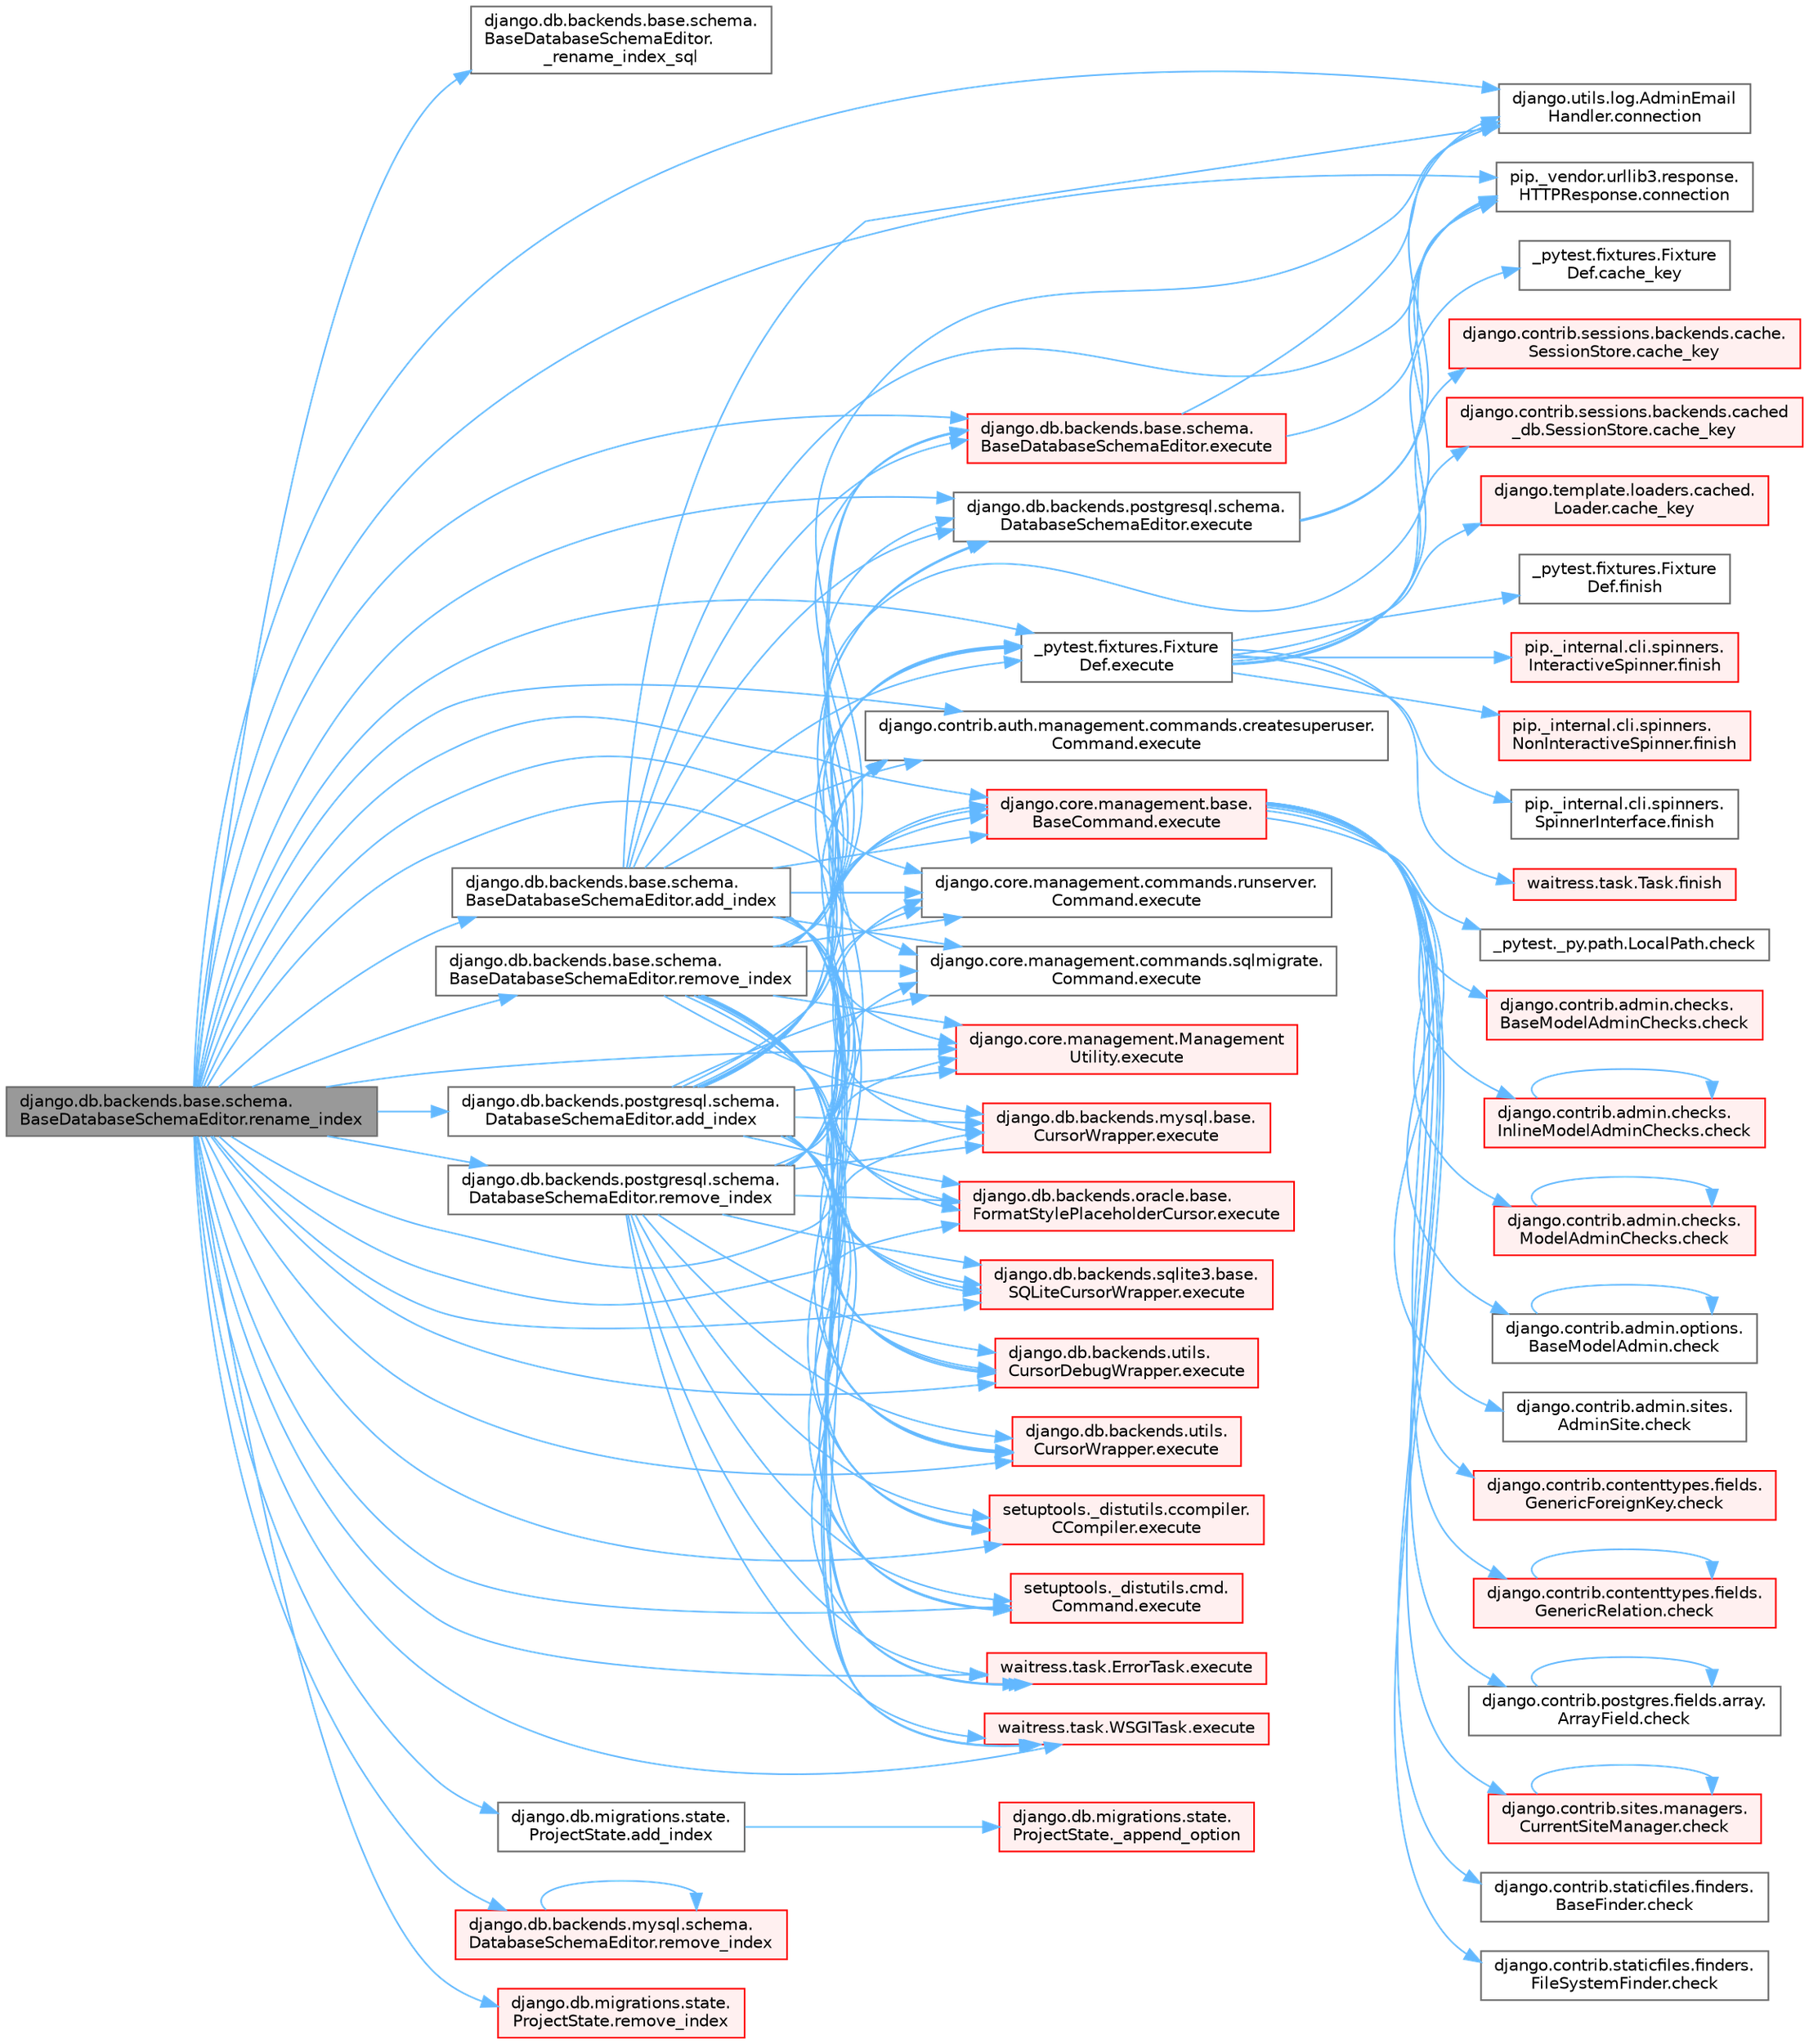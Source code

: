 digraph "django.db.backends.base.schema.BaseDatabaseSchemaEditor.rename_index"
{
 // LATEX_PDF_SIZE
  bgcolor="transparent";
  edge [fontname=Helvetica,fontsize=10,labelfontname=Helvetica,labelfontsize=10];
  node [fontname=Helvetica,fontsize=10,shape=box,height=0.2,width=0.4];
  rankdir="LR";
  Node1 [id="Node000001",label="django.db.backends.base.schema.\lBaseDatabaseSchemaEditor.rename_index",height=0.2,width=0.4,color="gray40", fillcolor="grey60", style="filled", fontcolor="black",tooltip=" "];
  Node1 -> Node2 [id="edge1_Node000001_Node000002",color="steelblue1",style="solid",tooltip=" "];
  Node2 [id="Node000002",label="django.db.backends.base.schema.\lBaseDatabaseSchemaEditor.\l_rename_index_sql",height=0.2,width=0.4,color="grey40", fillcolor="white", style="filled",URL="$classdjango_1_1db_1_1backends_1_1base_1_1schema_1_1_base_database_schema_editor.html#a057c4756bd1d2517aad9a6a2e565045f",tooltip=" "];
  Node1 -> Node3 [id="edge2_Node000001_Node000003",color="steelblue1",style="solid",tooltip=" "];
  Node3 [id="Node000003",label="django.db.backends.base.schema.\lBaseDatabaseSchemaEditor.add_index",height=0.2,width=0.4,color="grey40", fillcolor="white", style="filled",URL="$classdjango_1_1db_1_1backends_1_1base_1_1schema_1_1_base_database_schema_editor.html#abc2d41f83d865510442ebead47b3ed96",tooltip=" "];
  Node3 -> Node4 [id="edge3_Node000003_Node000004",color="steelblue1",style="solid",tooltip=" "];
  Node4 [id="Node000004",label="django.utils.log.AdminEmail\lHandler.connection",height=0.2,width=0.4,color="grey40", fillcolor="white", style="filled",URL="$classdjango_1_1utils_1_1log_1_1_admin_email_handler.html#a545b5f7ec55a857fe1ca7836814a0760",tooltip=" "];
  Node3 -> Node5 [id="edge4_Node000003_Node000005",color="steelblue1",style="solid",tooltip=" "];
  Node5 [id="Node000005",label="pip._vendor.urllib3.response.\lHTTPResponse.connection",height=0.2,width=0.4,color="grey40", fillcolor="white", style="filled",URL="$classpip_1_1__vendor_1_1urllib3_1_1response_1_1_h_t_t_p_response.html#a9002314624685de3bbf9b84bdc87fef8",tooltip=" "];
  Node3 -> Node6 [id="edge5_Node000003_Node000006",color="steelblue1",style="solid",tooltip=" "];
  Node6 [id="Node000006",label="_pytest.fixtures.Fixture\lDef.execute",height=0.2,width=0.4,color="grey40", fillcolor="white", style="filled",URL="$class__pytest_1_1fixtures_1_1_fixture_def.html#ac27e0caaadd6404ffc2715216b643993",tooltip=" "];
  Node6 -> Node7 [id="edge6_Node000006_Node000007",color="steelblue1",style="solid",tooltip=" "];
  Node7 [id="Node000007",label="_pytest.fixtures.Fixture\lDef.cache_key",height=0.2,width=0.4,color="grey40", fillcolor="white", style="filled",URL="$class__pytest_1_1fixtures_1_1_fixture_def.html#ad3f8a8a2b9cfb9282c8c3ddff700ccdd",tooltip=" "];
  Node6 -> Node8 [id="edge7_Node000006_Node000008",color="steelblue1",style="solid",tooltip=" "];
  Node8 [id="Node000008",label="django.contrib.sessions.backends.cache.\lSessionStore.cache_key",height=0.2,width=0.4,color="red", fillcolor="#FFF0F0", style="filled",URL="$classdjango_1_1contrib_1_1sessions_1_1backends_1_1cache_1_1_session_store.html#aaad1a2e0950477787b815baa4327f739",tooltip=" "];
  Node6 -> Node2885 [id="edge8_Node000006_Node002885",color="steelblue1",style="solid",tooltip=" "];
  Node2885 [id="Node002885",label="django.contrib.sessions.backends.cached\l_db.SessionStore.cache_key",height=0.2,width=0.4,color="red", fillcolor="#FFF0F0", style="filled",URL="$classdjango_1_1contrib_1_1sessions_1_1backends_1_1cached__db_1_1_session_store.html#a9fc2ec7b2fb96dbebea8592f2618eda0",tooltip=" "];
  Node6 -> Node2886 [id="edge9_Node000006_Node002886",color="steelblue1",style="solid",tooltip=" "];
  Node2886 [id="Node002886",label="django.template.loaders.cached.\lLoader.cache_key",height=0.2,width=0.4,color="red", fillcolor="#FFF0F0", style="filled",URL="$classdjango_1_1template_1_1loaders_1_1cached_1_1_loader.html#a85358b9120d3b332aad464ab17e92e0f",tooltip=" "];
  Node6 -> Node4521 [id="edge10_Node000006_Node004521",color="steelblue1",style="solid",tooltip=" "];
  Node4521 [id="Node004521",label="_pytest.fixtures.Fixture\lDef.finish",height=0.2,width=0.4,color="grey40", fillcolor="white", style="filled",URL="$class__pytest_1_1fixtures_1_1_fixture_def.html#adc58c655bc10cbc7203fd272fa72742a",tooltip=" "];
  Node6 -> Node4522 [id="edge11_Node000006_Node004522",color="steelblue1",style="solid",tooltip=" "];
  Node4522 [id="Node004522",label="pip._internal.cli.spinners.\lInteractiveSpinner.finish",height=0.2,width=0.4,color="red", fillcolor="#FFF0F0", style="filled",URL="$classpip_1_1__internal_1_1cli_1_1spinners_1_1_interactive_spinner.html#aa8e59d36acbf1a072233ae62dbea45d6",tooltip=" "];
  Node6 -> Node4523 [id="edge12_Node000006_Node004523",color="steelblue1",style="solid",tooltip=" "];
  Node4523 [id="Node004523",label="pip._internal.cli.spinners.\lNonInteractiveSpinner.finish",height=0.2,width=0.4,color="red", fillcolor="#FFF0F0", style="filled",URL="$classpip_1_1__internal_1_1cli_1_1spinners_1_1_non_interactive_spinner.html#ab9e9471a0386ea2534995b8542690626",tooltip=" "];
  Node6 -> Node4526 [id="edge13_Node000006_Node004526",color="steelblue1",style="solid",tooltip=" "];
  Node4526 [id="Node004526",label="pip._internal.cli.spinners.\lSpinnerInterface.finish",height=0.2,width=0.4,color="grey40", fillcolor="white", style="filled",URL="$classpip_1_1__internal_1_1cli_1_1spinners_1_1_spinner_interface.html#aa68c13d395603a63a6d129ff04f8e843",tooltip=" "];
  Node6 -> Node4527 [id="edge14_Node000006_Node004527",color="steelblue1",style="solid",tooltip=" "];
  Node4527 [id="Node004527",label="waitress.task.Task.finish",height=0.2,width=0.4,color="red", fillcolor="#FFF0F0", style="filled",URL="$classwaitress_1_1task_1_1_task.html#a1e94739ac27e14a159d0e17c6d3e54b2",tooltip=" "];
  Node3 -> Node3951 [id="edge15_Node000003_Node003951",color="steelblue1",style="solid",tooltip=" "];
  Node3951 [id="Node003951",label="django.contrib.auth.management.commands.createsuperuser.\lCommand.execute",height=0.2,width=0.4,color="grey40", fillcolor="white", style="filled",URL="$classdjango_1_1contrib_1_1auth_1_1management_1_1commands_1_1createsuperuser_1_1_command.html#a4dc8ad9953fcae01a4c61c32fe4c6540",tooltip=" "];
  Node3 -> Node3952 [id="edge16_Node000003_Node003952",color="steelblue1",style="solid",tooltip=" "];
  Node3952 [id="Node003952",label="django.core.management.base.\lBaseCommand.execute",height=0.2,width=0.4,color="red", fillcolor="#FFF0F0", style="filled",URL="$classdjango_1_1core_1_1management_1_1base_1_1_base_command.html#a5621c1fb51be6a2deff6777d90c25ee0",tooltip=" "];
  Node3952 -> Node14 [id="edge17_Node003952_Node000014",color="steelblue1",style="solid",tooltip=" "];
  Node14 [id="Node000014",label="_pytest._py.path.LocalPath.check",height=0.2,width=0.4,color="grey40", fillcolor="white", style="filled",URL="$class__pytest_1_1__py_1_1path_1_1_local_path.html#a4b987fb8998938ae4a5f4ed6aebf69ea",tooltip=" "];
  Node3952 -> Node15 [id="edge18_Node003952_Node000015",color="steelblue1",style="solid",tooltip=" "];
  Node15 [id="Node000015",label="django.contrib.admin.checks.\lBaseModelAdminChecks.check",height=0.2,width=0.4,color="red", fillcolor="#FFF0F0", style="filled",URL="$classdjango_1_1contrib_1_1admin_1_1checks_1_1_base_model_admin_checks.html#a11595bf2b8d59e96fee553e518494d6d",tooltip=" "];
  Node3952 -> Node48 [id="edge19_Node003952_Node000048",color="steelblue1",style="solid",tooltip=" "];
  Node48 [id="Node000048",label="django.contrib.admin.checks.\lInlineModelAdminChecks.check",height=0.2,width=0.4,color="red", fillcolor="#FFF0F0", style="filled",URL="$classdjango_1_1contrib_1_1admin_1_1checks_1_1_inline_model_admin_checks.html#acdf096659f73e5facb970e774e61f7cc",tooltip=" "];
  Node48 -> Node48 [id="edge20_Node000048_Node000048",color="steelblue1",style="solid",tooltip=" "];
  Node3952 -> Node57 [id="edge21_Node003952_Node000057",color="steelblue1",style="solid",tooltip=" "];
  Node57 [id="Node000057",label="django.contrib.admin.checks.\lModelAdminChecks.check",height=0.2,width=0.4,color="red", fillcolor="#FFF0F0", style="filled",URL="$classdjango_1_1contrib_1_1admin_1_1checks_1_1_model_admin_checks.html#afedbd9df38a2915eb0a5a9cea0731bc3",tooltip=" "];
  Node57 -> Node57 [id="edge22_Node000057_Node000057",color="steelblue1",style="solid",tooltip=" "];
  Node3952 -> Node77 [id="edge23_Node003952_Node000077",color="steelblue1",style="solid",tooltip=" "];
  Node77 [id="Node000077",label="django.contrib.admin.options.\lBaseModelAdmin.check",height=0.2,width=0.4,color="grey40", fillcolor="white", style="filled",URL="$classdjango_1_1contrib_1_1admin_1_1options_1_1_base_model_admin.html#af32f399c528a3e552e7518976cc41a5b",tooltip=" "];
  Node77 -> Node77 [id="edge24_Node000077_Node000077",color="steelblue1",style="solid",tooltip=" "];
  Node3952 -> Node78 [id="edge25_Node003952_Node000078",color="steelblue1",style="solid",tooltip=" "];
  Node78 [id="Node000078",label="django.contrib.admin.sites.\lAdminSite.check",height=0.2,width=0.4,color="grey40", fillcolor="white", style="filled",URL="$classdjango_1_1contrib_1_1admin_1_1sites_1_1_admin_site.html#aefedadd8ec4a978001a8182443f0a75e",tooltip=" "];
  Node3952 -> Node79 [id="edge26_Node003952_Node000079",color="steelblue1",style="solid",tooltip=" "];
  Node79 [id="Node000079",label="django.contrib.contenttypes.fields.\lGenericForeignKey.check",height=0.2,width=0.4,color="red", fillcolor="#FFF0F0", style="filled",URL="$classdjango_1_1contrib_1_1contenttypes_1_1fields_1_1_generic_foreign_key.html#a825d4540a94bc23ef0ce2a03f4ddb7fc",tooltip=" "];
  Node3952 -> Node789 [id="edge27_Node003952_Node000789",color="steelblue1",style="solid",tooltip=" "];
  Node789 [id="Node000789",label="django.contrib.contenttypes.fields.\lGenericRelation.check",height=0.2,width=0.4,color="red", fillcolor="#FFF0F0", style="filled",URL="$classdjango_1_1contrib_1_1contenttypes_1_1fields_1_1_generic_relation.html#a45d009ec3d4930825210c7ec1bc16cac",tooltip=" "];
  Node789 -> Node789 [id="edge28_Node000789_Node000789",color="steelblue1",style="solid",tooltip=" "];
  Node3952 -> Node793 [id="edge29_Node003952_Node000793",color="steelblue1",style="solid",tooltip=" "];
  Node793 [id="Node000793",label="django.contrib.postgres.fields.array.\lArrayField.check",height=0.2,width=0.4,color="grey40", fillcolor="white", style="filled",URL="$classdjango_1_1contrib_1_1postgres_1_1fields_1_1array_1_1_array_field.html#a3bfc183c9c8aad5ba35799fd720e9105",tooltip=" "];
  Node793 -> Node793 [id="edge30_Node000793_Node000793",color="steelblue1",style="solid",tooltip=" "];
  Node3952 -> Node794 [id="edge31_Node003952_Node000794",color="steelblue1",style="solid",tooltip=" "];
  Node794 [id="Node000794",label="django.contrib.sites.managers.\lCurrentSiteManager.check",height=0.2,width=0.4,color="red", fillcolor="#FFF0F0", style="filled",URL="$classdjango_1_1contrib_1_1sites_1_1managers_1_1_current_site_manager.html#a24104e33647bb4f4a78f9a3b6f815248",tooltip=" "];
  Node794 -> Node794 [id="edge32_Node000794_Node000794",color="steelblue1",style="solid",tooltip=" "];
  Node3952 -> Node2162 [id="edge33_Node003952_Node002162",color="steelblue1",style="solid",tooltip=" "];
  Node2162 [id="Node002162",label="django.contrib.staticfiles.finders.\lBaseFinder.check",height=0.2,width=0.4,color="grey40", fillcolor="white", style="filled",URL="$classdjango_1_1contrib_1_1staticfiles_1_1finders_1_1_base_finder.html#ab92c4f7950eea18b75fdb93463b0d29d",tooltip=" "];
  Node3952 -> Node2163 [id="edge34_Node003952_Node002163",color="steelblue1",style="solid",tooltip=" "];
  Node2163 [id="Node002163",label="django.contrib.staticfiles.finders.\lFileSystemFinder.check",height=0.2,width=0.4,color="grey40", fillcolor="white", style="filled",URL="$classdjango_1_1contrib_1_1staticfiles_1_1finders_1_1_file_system_finder.html#a709eac9ec46c5e67a0ba159b658dc15a",tooltip=" "];
  Node3 -> Node3954 [id="edge35_Node000003_Node003954",color="steelblue1",style="solid",tooltip=" "];
  Node3954 [id="Node003954",label="django.core.management.commands.runserver.\lCommand.execute",height=0.2,width=0.4,color="grey40", fillcolor="white", style="filled",URL="$classdjango_1_1core_1_1management_1_1commands_1_1runserver_1_1_command.html#a86b4bdbf596d9f612125e143148d9919",tooltip=" "];
  Node3 -> Node3955 [id="edge36_Node000003_Node003955",color="steelblue1",style="solid",tooltip=" "];
  Node3955 [id="Node003955",label="django.core.management.commands.sqlmigrate.\lCommand.execute",height=0.2,width=0.4,color="grey40", fillcolor="white", style="filled",URL="$classdjango_1_1core_1_1management_1_1commands_1_1sqlmigrate_1_1_command.html#ad47c65d3d4820430ce43bb5f2086789d",tooltip=" "];
  Node3 -> Node3956 [id="edge37_Node000003_Node003956",color="steelblue1",style="solid",tooltip=" "];
  Node3956 [id="Node003956",label="django.core.management.Management\lUtility.execute",height=0.2,width=0.4,color="red", fillcolor="#FFF0F0", style="filled",URL="$classdjango_1_1core_1_1management_1_1_management_utility.html#ab2752203019f6a6274c55e096770c008",tooltip=" "];
  Node3 -> Node3964 [id="edge38_Node000003_Node003964",color="steelblue1",style="solid",tooltip=" "];
  Node3964 [id="Node003964",label="django.db.backends.base.schema.\lBaseDatabaseSchemaEditor.execute",height=0.2,width=0.4,color="red", fillcolor="#FFF0F0", style="filled",URL="$classdjango_1_1db_1_1backends_1_1base_1_1schema_1_1_base_database_schema_editor.html#a964d07b6ba94dc1698e896feeeb57353",tooltip=" "];
  Node3964 -> Node4 [id="edge39_Node003964_Node000004",color="steelblue1",style="solid",tooltip=" "];
  Node3964 -> Node5 [id="edge40_Node003964_Node000005",color="steelblue1",style="solid",tooltip=" "];
  Node3 -> Node3967 [id="edge41_Node000003_Node003967",color="steelblue1",style="solid",tooltip=" "];
  Node3967 [id="Node003967",label="django.db.backends.mysql.base.\lCursorWrapper.execute",height=0.2,width=0.4,color="red", fillcolor="#FFF0F0", style="filled",URL="$classdjango_1_1db_1_1backends_1_1mysql_1_1base_1_1_cursor_wrapper.html#a6b2d41b73d7c215224f1e994aad6ad60",tooltip=" "];
  Node3 -> Node3968 [id="edge42_Node000003_Node003968",color="steelblue1",style="solid",tooltip=" "];
  Node3968 [id="Node003968",label="django.db.backends.oracle.base.\lFormatStylePlaceholderCursor.execute",height=0.2,width=0.4,color="red", fillcolor="#FFF0F0", style="filled",URL="$classdjango_1_1db_1_1backends_1_1oracle_1_1base_1_1_format_style_placeholder_cursor.html#a0717bdbea59134a88e5f10399c33a251",tooltip=" "];
  Node3 -> Node3974 [id="edge43_Node000003_Node003974",color="steelblue1",style="solid",tooltip=" "];
  Node3974 [id="Node003974",label="django.db.backends.postgresql.schema.\lDatabaseSchemaEditor.execute",height=0.2,width=0.4,color="grey40", fillcolor="white", style="filled",URL="$classdjango_1_1db_1_1backends_1_1postgresql_1_1schema_1_1_database_schema_editor.html#afe7e39d1fd0ac2c6216f90295b9382ae",tooltip=" "];
  Node3974 -> Node4 [id="edge44_Node003974_Node000004",color="steelblue1",style="solid",tooltip=" "];
  Node3974 -> Node5 [id="edge45_Node003974_Node000005",color="steelblue1",style="solid",tooltip=" "];
  Node3 -> Node3975 [id="edge46_Node000003_Node003975",color="steelblue1",style="solid",tooltip=" "];
  Node3975 [id="Node003975",label="django.db.backends.sqlite3.base.\lSQLiteCursorWrapper.execute",height=0.2,width=0.4,color="red", fillcolor="#FFF0F0", style="filled",URL="$classdjango_1_1db_1_1backends_1_1sqlite3_1_1base_1_1_s_q_lite_cursor_wrapper.html#a41115eb3813040514a6c6c7111aa0b57",tooltip=" "];
  Node3 -> Node3977 [id="edge47_Node000003_Node003977",color="steelblue1",style="solid",tooltip=" "];
  Node3977 [id="Node003977",label="django.db.backends.utils.\lCursorDebugWrapper.execute",height=0.2,width=0.4,color="red", fillcolor="#FFF0F0", style="filled",URL="$classdjango_1_1db_1_1backends_1_1utils_1_1_cursor_debug_wrapper.html#af0443013785fceb3f05b38198a71ca3f",tooltip=" "];
  Node3 -> Node3978 [id="edge48_Node000003_Node003978",color="steelblue1",style="solid",tooltip=" "];
  Node3978 [id="Node003978",label="django.db.backends.utils.\lCursorWrapper.execute",height=0.2,width=0.4,color="red", fillcolor="#FFF0F0", style="filled",URL="$classdjango_1_1db_1_1backends_1_1utils_1_1_cursor_wrapper.html#a7d0bc9b6584c9fee961505e1d460547c",tooltip=" "];
  Node3 -> Node3981 [id="edge49_Node000003_Node003981",color="steelblue1",style="solid",tooltip=" "];
  Node3981 [id="Node003981",label="setuptools._distutils.ccompiler.\lCCompiler.execute",height=0.2,width=0.4,color="red", fillcolor="#FFF0F0", style="filled",URL="$classsetuptools_1_1__distutils_1_1ccompiler_1_1_c_compiler.html#a726dd6c4cc45b2077fa6bc43dc8fe60e",tooltip=" "];
  Node3 -> Node3982 [id="edge50_Node000003_Node003982",color="steelblue1",style="solid",tooltip=" "];
  Node3982 [id="Node003982",label="setuptools._distutils.cmd.\lCommand.execute",height=0.2,width=0.4,color="red", fillcolor="#FFF0F0", style="filled",URL="$classsetuptools_1_1__distutils_1_1cmd_1_1_command.html#a371b567539d5bc0e2a134bf361e97b38",tooltip=" "];
  Node3 -> Node3983 [id="edge51_Node000003_Node003983",color="steelblue1",style="solid",tooltip=" "];
  Node3983 [id="Node003983",label="waitress.task.ErrorTask.execute",height=0.2,width=0.4,color="red", fillcolor="#FFF0F0", style="filled",URL="$classwaitress_1_1task_1_1_error_task.html#ad5c6d14c13ba3d33e82b1b138e634bb0",tooltip=" "];
  Node3 -> Node3984 [id="edge52_Node000003_Node003984",color="steelblue1",style="solid",tooltip=" "];
  Node3984 [id="Node003984",label="waitress.task.WSGITask.execute",height=0.2,width=0.4,color="red", fillcolor="#FFF0F0", style="filled",URL="$classwaitress_1_1task_1_1_w_s_g_i_task.html#ac677ac1c03116dfa724298750580883b",tooltip=" "];
  Node1 -> Node4528 [id="edge53_Node000001_Node004528",color="steelblue1",style="solid",tooltip=" "];
  Node4528 [id="Node004528",label="django.db.backends.postgresql.schema.\lDatabaseSchemaEditor.add_index",height=0.2,width=0.4,color="grey40", fillcolor="white", style="filled",URL="$classdjango_1_1db_1_1backends_1_1postgresql_1_1schema_1_1_database_schema_editor.html#acc6cde4ca005b9128ef4a9e9b556b3b0",tooltip=" "];
  Node4528 -> Node6 [id="edge54_Node004528_Node000006",color="steelblue1",style="solid",tooltip=" "];
  Node4528 -> Node3951 [id="edge55_Node004528_Node003951",color="steelblue1",style="solid",tooltip=" "];
  Node4528 -> Node3952 [id="edge56_Node004528_Node003952",color="steelblue1",style="solid",tooltip=" "];
  Node4528 -> Node3954 [id="edge57_Node004528_Node003954",color="steelblue1",style="solid",tooltip=" "];
  Node4528 -> Node3955 [id="edge58_Node004528_Node003955",color="steelblue1",style="solid",tooltip=" "];
  Node4528 -> Node3956 [id="edge59_Node004528_Node003956",color="steelblue1",style="solid",tooltip=" "];
  Node4528 -> Node3964 [id="edge60_Node004528_Node003964",color="steelblue1",style="solid",tooltip=" "];
  Node4528 -> Node3967 [id="edge61_Node004528_Node003967",color="steelblue1",style="solid",tooltip=" "];
  Node4528 -> Node3968 [id="edge62_Node004528_Node003968",color="steelblue1",style="solid",tooltip=" "];
  Node4528 -> Node3974 [id="edge63_Node004528_Node003974",color="steelblue1",style="solid",tooltip=" "];
  Node4528 -> Node3975 [id="edge64_Node004528_Node003975",color="steelblue1",style="solid",tooltip=" "];
  Node4528 -> Node3977 [id="edge65_Node004528_Node003977",color="steelblue1",style="solid",tooltip=" "];
  Node4528 -> Node3978 [id="edge66_Node004528_Node003978",color="steelblue1",style="solid",tooltip=" "];
  Node4528 -> Node3981 [id="edge67_Node004528_Node003981",color="steelblue1",style="solid",tooltip=" "];
  Node4528 -> Node3982 [id="edge68_Node004528_Node003982",color="steelblue1",style="solid",tooltip=" "];
  Node4528 -> Node3983 [id="edge69_Node004528_Node003983",color="steelblue1",style="solid",tooltip=" "];
  Node4528 -> Node3984 [id="edge70_Node004528_Node003984",color="steelblue1",style="solid",tooltip=" "];
  Node1 -> Node4529 [id="edge71_Node000001_Node004529",color="steelblue1",style="solid",tooltip=" "];
  Node4529 [id="Node004529",label="django.db.migrations.state.\lProjectState.add_index",height=0.2,width=0.4,color="grey40", fillcolor="white", style="filled",URL="$classdjango_1_1db_1_1migrations_1_1state_1_1_project_state.html#ac66c75e82d2bd4d95602959082d32d90",tooltip=" "];
  Node4529 -> Node4530 [id="edge72_Node004529_Node004530",color="steelblue1",style="solid",tooltip=" "];
  Node4530 [id="Node004530",label="django.db.migrations.state.\lProjectState._append_option",height=0.2,width=0.4,color="red", fillcolor="#FFF0F0", style="filled",URL="$classdjango_1_1db_1_1migrations_1_1state_1_1_project_state.html#ab160c43340b7b1a450dbac432401caa7",tooltip=" "];
  Node1 -> Node4 [id="edge73_Node000001_Node000004",color="steelblue1",style="solid",tooltip=" "];
  Node1 -> Node5 [id="edge74_Node000001_Node000005",color="steelblue1",style="solid",tooltip=" "];
  Node1 -> Node6 [id="edge75_Node000001_Node000006",color="steelblue1",style="solid",tooltip=" "];
  Node1 -> Node3951 [id="edge76_Node000001_Node003951",color="steelblue1",style="solid",tooltip=" "];
  Node1 -> Node3952 [id="edge77_Node000001_Node003952",color="steelblue1",style="solid",tooltip=" "];
  Node1 -> Node3954 [id="edge78_Node000001_Node003954",color="steelblue1",style="solid",tooltip=" "];
  Node1 -> Node3955 [id="edge79_Node000001_Node003955",color="steelblue1",style="solid",tooltip=" "];
  Node1 -> Node3956 [id="edge80_Node000001_Node003956",color="steelblue1",style="solid",tooltip=" "];
  Node1 -> Node3964 [id="edge81_Node000001_Node003964",color="steelblue1",style="solid",tooltip=" "];
  Node1 -> Node3967 [id="edge82_Node000001_Node003967",color="steelblue1",style="solid",tooltip=" "];
  Node1 -> Node3968 [id="edge83_Node000001_Node003968",color="steelblue1",style="solid",tooltip=" "];
  Node1 -> Node3974 [id="edge84_Node000001_Node003974",color="steelblue1",style="solid",tooltip=" "];
  Node1 -> Node3975 [id="edge85_Node000001_Node003975",color="steelblue1",style="solid",tooltip=" "];
  Node1 -> Node3977 [id="edge86_Node000001_Node003977",color="steelblue1",style="solid",tooltip=" "];
  Node1 -> Node3978 [id="edge87_Node000001_Node003978",color="steelblue1",style="solid",tooltip=" "];
  Node1 -> Node3981 [id="edge88_Node000001_Node003981",color="steelblue1",style="solid",tooltip=" "];
  Node1 -> Node3982 [id="edge89_Node000001_Node003982",color="steelblue1",style="solid",tooltip=" "];
  Node1 -> Node3983 [id="edge90_Node000001_Node003983",color="steelblue1",style="solid",tooltip=" "];
  Node1 -> Node3984 [id="edge91_Node000001_Node003984",color="steelblue1",style="solid",tooltip=" "];
  Node1 -> Node4538 [id="edge92_Node000001_Node004538",color="steelblue1",style="solid",tooltip=" "];
  Node4538 [id="Node004538",label="django.db.backends.base.schema.\lBaseDatabaseSchemaEditor.remove_index",height=0.2,width=0.4,color="grey40", fillcolor="white", style="filled",URL="$classdjango_1_1db_1_1backends_1_1base_1_1schema_1_1_base_database_schema_editor.html#a289de919288906b2eb3d96d35513a335",tooltip=" "];
  Node4538 -> Node4 [id="edge93_Node004538_Node000004",color="steelblue1",style="solid",tooltip=" "];
  Node4538 -> Node5 [id="edge94_Node004538_Node000005",color="steelblue1",style="solid",tooltip=" "];
  Node4538 -> Node6 [id="edge95_Node004538_Node000006",color="steelblue1",style="solid",tooltip=" "];
  Node4538 -> Node3951 [id="edge96_Node004538_Node003951",color="steelblue1",style="solid",tooltip=" "];
  Node4538 -> Node3952 [id="edge97_Node004538_Node003952",color="steelblue1",style="solid",tooltip=" "];
  Node4538 -> Node3954 [id="edge98_Node004538_Node003954",color="steelblue1",style="solid",tooltip=" "];
  Node4538 -> Node3955 [id="edge99_Node004538_Node003955",color="steelblue1",style="solid",tooltip=" "];
  Node4538 -> Node3956 [id="edge100_Node004538_Node003956",color="steelblue1",style="solid",tooltip=" "];
  Node4538 -> Node3964 [id="edge101_Node004538_Node003964",color="steelblue1",style="solid",tooltip=" "];
  Node4538 -> Node3967 [id="edge102_Node004538_Node003967",color="steelblue1",style="solid",tooltip=" "];
  Node4538 -> Node3968 [id="edge103_Node004538_Node003968",color="steelblue1",style="solid",tooltip=" "];
  Node4538 -> Node3974 [id="edge104_Node004538_Node003974",color="steelblue1",style="solid",tooltip=" "];
  Node4538 -> Node3975 [id="edge105_Node004538_Node003975",color="steelblue1",style="solid",tooltip=" "];
  Node4538 -> Node3977 [id="edge106_Node004538_Node003977",color="steelblue1",style="solid",tooltip=" "];
  Node4538 -> Node3978 [id="edge107_Node004538_Node003978",color="steelblue1",style="solid",tooltip=" "];
  Node4538 -> Node3981 [id="edge108_Node004538_Node003981",color="steelblue1",style="solid",tooltip=" "];
  Node4538 -> Node3982 [id="edge109_Node004538_Node003982",color="steelblue1",style="solid",tooltip=" "];
  Node4538 -> Node3983 [id="edge110_Node004538_Node003983",color="steelblue1",style="solid",tooltip=" "];
  Node4538 -> Node3984 [id="edge111_Node004538_Node003984",color="steelblue1",style="solid",tooltip=" "];
  Node1 -> Node4539 [id="edge112_Node000001_Node004539",color="steelblue1",style="solid",tooltip=" "];
  Node4539 [id="Node004539",label="django.db.backends.mysql.schema.\lDatabaseSchemaEditor.remove_index",height=0.2,width=0.4,color="red", fillcolor="#FFF0F0", style="filled",URL="$classdjango_1_1db_1_1backends_1_1mysql_1_1schema_1_1_database_schema_editor.html#af40fe21422ec244e51f9067ae8b05255",tooltip=" "];
  Node4539 -> Node4539 [id="edge113_Node004539_Node004539",color="steelblue1",style="solid",tooltip=" "];
  Node1 -> Node4568 [id="edge114_Node000001_Node004568",color="steelblue1",style="solid",tooltip=" "];
  Node4568 [id="Node004568",label="django.db.backends.postgresql.schema.\lDatabaseSchemaEditor.remove_index",height=0.2,width=0.4,color="grey40", fillcolor="white", style="filled",URL="$classdjango_1_1db_1_1backends_1_1postgresql_1_1schema_1_1_database_schema_editor.html#a46a97fb0ae3be3bdcdbe0cb3a03fc10d",tooltip=" "];
  Node4568 -> Node6 [id="edge115_Node004568_Node000006",color="steelblue1",style="solid",tooltip=" "];
  Node4568 -> Node3951 [id="edge116_Node004568_Node003951",color="steelblue1",style="solid",tooltip=" "];
  Node4568 -> Node3952 [id="edge117_Node004568_Node003952",color="steelblue1",style="solid",tooltip=" "];
  Node4568 -> Node3954 [id="edge118_Node004568_Node003954",color="steelblue1",style="solid",tooltip=" "];
  Node4568 -> Node3955 [id="edge119_Node004568_Node003955",color="steelblue1",style="solid",tooltip=" "];
  Node4568 -> Node3956 [id="edge120_Node004568_Node003956",color="steelblue1",style="solid",tooltip=" "];
  Node4568 -> Node3964 [id="edge121_Node004568_Node003964",color="steelblue1",style="solid",tooltip=" "];
  Node4568 -> Node3967 [id="edge122_Node004568_Node003967",color="steelblue1",style="solid",tooltip=" "];
  Node4568 -> Node3968 [id="edge123_Node004568_Node003968",color="steelblue1",style="solid",tooltip=" "];
  Node4568 -> Node3974 [id="edge124_Node004568_Node003974",color="steelblue1",style="solid",tooltip=" "];
  Node4568 -> Node3975 [id="edge125_Node004568_Node003975",color="steelblue1",style="solid",tooltip=" "];
  Node4568 -> Node3977 [id="edge126_Node004568_Node003977",color="steelblue1",style="solid",tooltip=" "];
  Node4568 -> Node3978 [id="edge127_Node004568_Node003978",color="steelblue1",style="solid",tooltip=" "];
  Node4568 -> Node3981 [id="edge128_Node004568_Node003981",color="steelblue1",style="solid",tooltip=" "];
  Node4568 -> Node3982 [id="edge129_Node004568_Node003982",color="steelblue1",style="solid",tooltip=" "];
  Node4568 -> Node3983 [id="edge130_Node004568_Node003983",color="steelblue1",style="solid",tooltip=" "];
  Node4568 -> Node3984 [id="edge131_Node004568_Node003984",color="steelblue1",style="solid",tooltip=" "];
  Node1 -> Node4569 [id="edge132_Node000001_Node004569",color="steelblue1",style="solid",tooltip=" "];
  Node4569 [id="Node004569",label="django.db.migrations.state.\lProjectState.remove_index",height=0.2,width=0.4,color="red", fillcolor="#FFF0F0", style="filled",URL="$classdjango_1_1db_1_1migrations_1_1state_1_1_project_state.html#af7034c646615057f806a49a19179e4e6",tooltip=" "];
}
